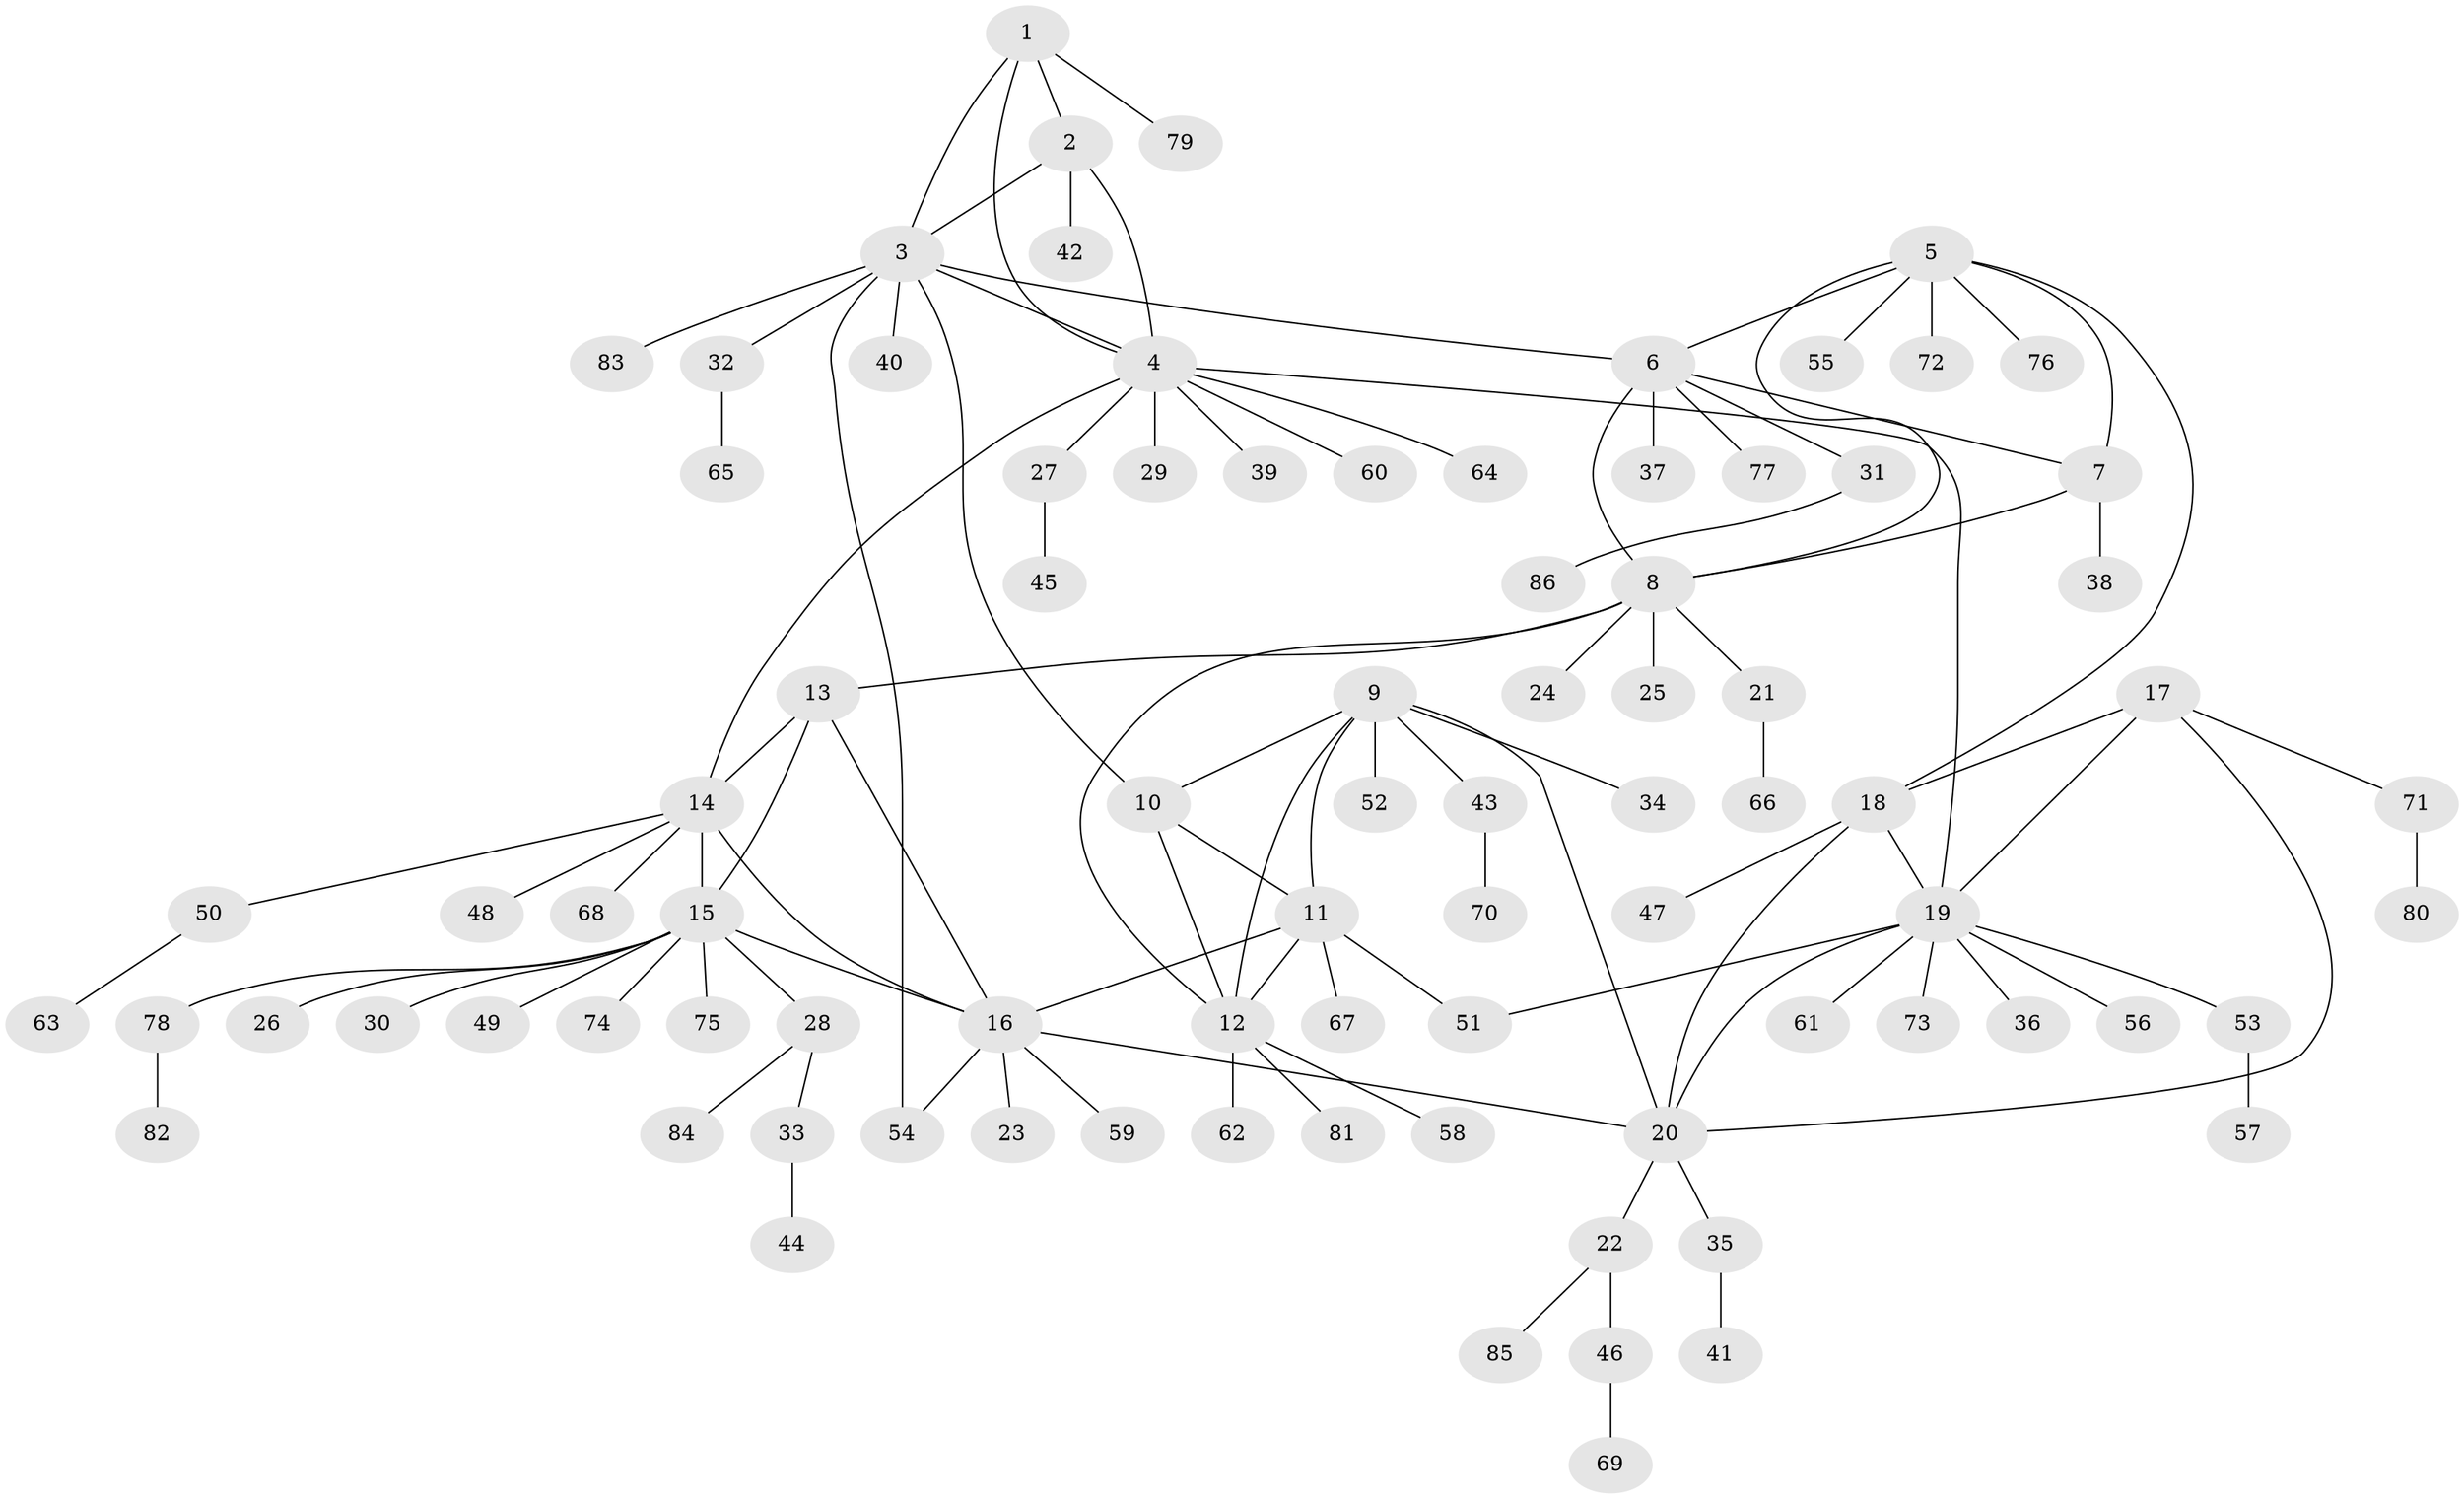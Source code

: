 // coarse degree distribution, {3: 0.11428571428571428, 7: 0.05714285714285714, 6: 0.11428571428571428, 5: 0.14285714285714285, 4: 0.11428571428571428, 1: 0.37142857142857144, 2: 0.08571428571428572}
// Generated by graph-tools (version 1.1) at 2025/52/03/04/25 22:52:48]
// undirected, 86 vertices, 108 edges
graph export_dot {
  node [color=gray90,style=filled];
  1;
  2;
  3;
  4;
  5;
  6;
  7;
  8;
  9;
  10;
  11;
  12;
  13;
  14;
  15;
  16;
  17;
  18;
  19;
  20;
  21;
  22;
  23;
  24;
  25;
  26;
  27;
  28;
  29;
  30;
  31;
  32;
  33;
  34;
  35;
  36;
  37;
  38;
  39;
  40;
  41;
  42;
  43;
  44;
  45;
  46;
  47;
  48;
  49;
  50;
  51;
  52;
  53;
  54;
  55;
  56;
  57;
  58;
  59;
  60;
  61;
  62;
  63;
  64;
  65;
  66;
  67;
  68;
  69;
  70;
  71;
  72;
  73;
  74;
  75;
  76;
  77;
  78;
  79;
  80;
  81;
  82;
  83;
  84;
  85;
  86;
  1 -- 2;
  1 -- 3;
  1 -- 4;
  1 -- 79;
  2 -- 3;
  2 -- 4;
  2 -- 42;
  3 -- 4;
  3 -- 6;
  3 -- 10;
  3 -- 32;
  3 -- 40;
  3 -- 54;
  3 -- 83;
  4 -- 14;
  4 -- 19;
  4 -- 27;
  4 -- 29;
  4 -- 39;
  4 -- 60;
  4 -- 64;
  5 -- 6;
  5 -- 7;
  5 -- 8;
  5 -- 18;
  5 -- 55;
  5 -- 72;
  5 -- 76;
  6 -- 7;
  6 -- 8;
  6 -- 31;
  6 -- 37;
  6 -- 77;
  7 -- 8;
  7 -- 38;
  8 -- 12;
  8 -- 13;
  8 -- 21;
  8 -- 24;
  8 -- 25;
  9 -- 10;
  9 -- 11;
  9 -- 12;
  9 -- 20;
  9 -- 34;
  9 -- 43;
  9 -- 52;
  10 -- 11;
  10 -- 12;
  11 -- 12;
  11 -- 16;
  11 -- 51;
  11 -- 67;
  12 -- 58;
  12 -- 62;
  12 -- 81;
  13 -- 14;
  13 -- 15;
  13 -- 16;
  14 -- 15;
  14 -- 16;
  14 -- 48;
  14 -- 50;
  14 -- 68;
  15 -- 16;
  15 -- 26;
  15 -- 28;
  15 -- 30;
  15 -- 49;
  15 -- 74;
  15 -- 75;
  15 -- 78;
  16 -- 20;
  16 -- 23;
  16 -- 54;
  16 -- 59;
  17 -- 18;
  17 -- 19;
  17 -- 20;
  17 -- 71;
  18 -- 19;
  18 -- 20;
  18 -- 47;
  19 -- 20;
  19 -- 36;
  19 -- 51;
  19 -- 53;
  19 -- 56;
  19 -- 61;
  19 -- 73;
  20 -- 22;
  20 -- 35;
  21 -- 66;
  22 -- 46;
  22 -- 85;
  27 -- 45;
  28 -- 33;
  28 -- 84;
  31 -- 86;
  32 -- 65;
  33 -- 44;
  35 -- 41;
  43 -- 70;
  46 -- 69;
  50 -- 63;
  53 -- 57;
  71 -- 80;
  78 -- 82;
}
